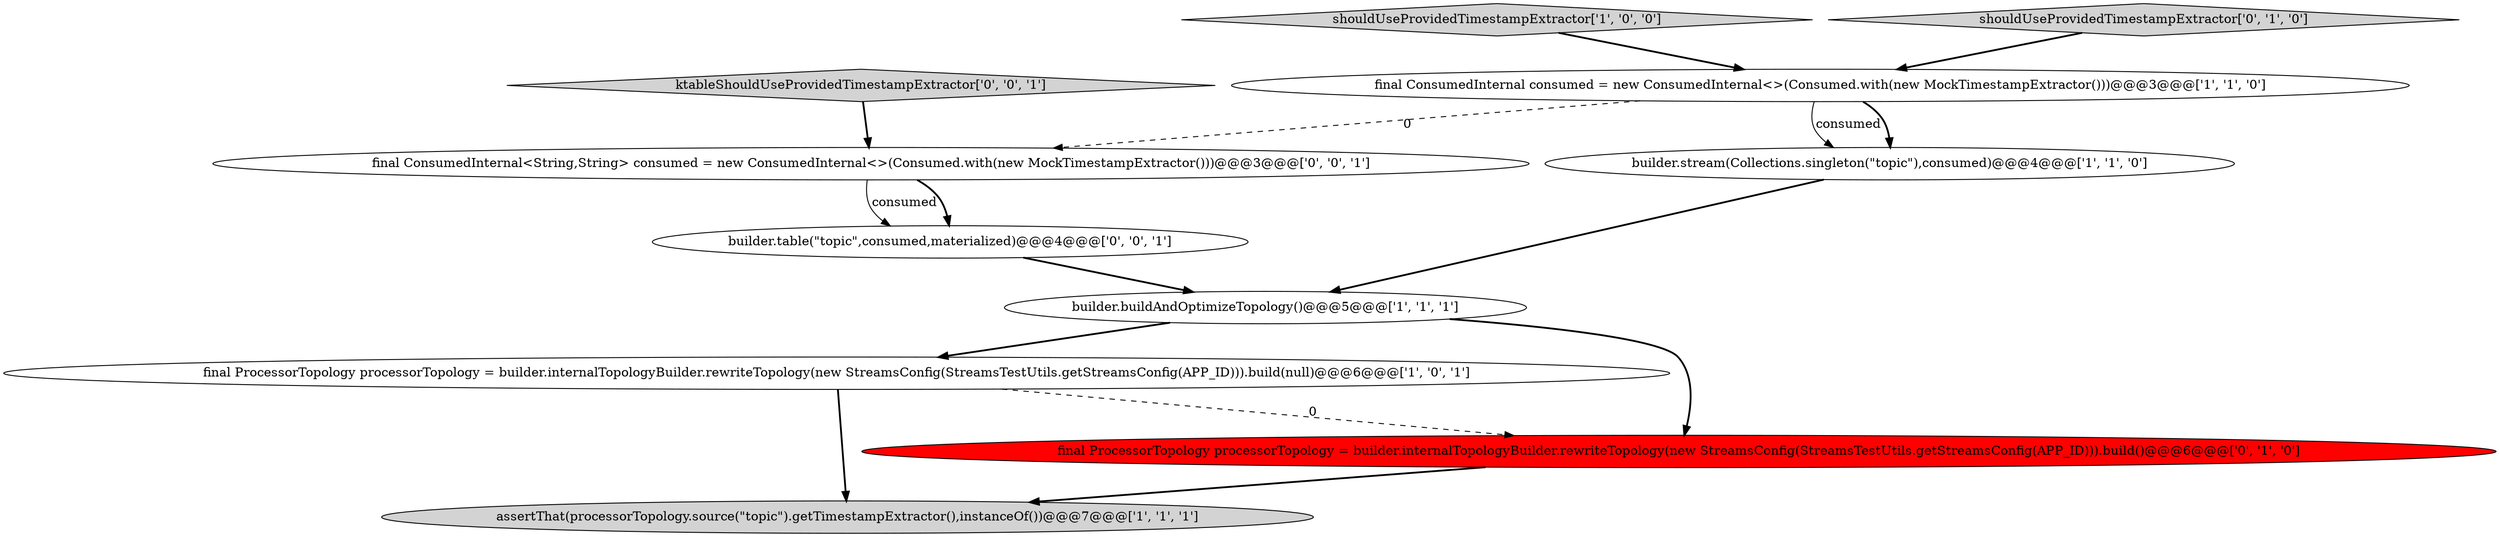 digraph {
1 [style = filled, label = "assertThat(processorTopology.source(\"topic\").getTimestampExtractor(),instanceOf())@@@7@@@['1', '1', '1']", fillcolor = lightgray, shape = ellipse image = "AAA0AAABBB1BBB"];
5 [style = filled, label = "shouldUseProvidedTimestampExtractor['1', '0', '0']", fillcolor = lightgray, shape = diamond image = "AAA0AAABBB1BBB"];
6 [style = filled, label = "shouldUseProvidedTimestampExtractor['0', '1', '0']", fillcolor = lightgray, shape = diamond image = "AAA0AAABBB2BBB"];
4 [style = filled, label = "builder.buildAndOptimizeTopology()@@@5@@@['1', '1', '1']", fillcolor = white, shape = ellipse image = "AAA0AAABBB1BBB"];
8 [style = filled, label = "builder.table(\"topic\",consumed,materialized)@@@4@@@['0', '0', '1']", fillcolor = white, shape = ellipse image = "AAA0AAABBB3BBB"];
9 [style = filled, label = "ktableShouldUseProvidedTimestampExtractor['0', '0', '1']", fillcolor = lightgray, shape = diamond image = "AAA0AAABBB3BBB"];
10 [style = filled, label = "final ConsumedInternal<String,String> consumed = new ConsumedInternal<>(Consumed.with(new MockTimestampExtractor()))@@@3@@@['0', '0', '1']", fillcolor = white, shape = ellipse image = "AAA0AAABBB3BBB"];
0 [style = filled, label = "final ProcessorTopology processorTopology = builder.internalTopologyBuilder.rewriteTopology(new StreamsConfig(StreamsTestUtils.getStreamsConfig(APP_ID))).build(null)@@@6@@@['1', '0', '1']", fillcolor = white, shape = ellipse image = "AAA0AAABBB1BBB"];
3 [style = filled, label = "builder.stream(Collections.singleton(\"topic\"),consumed)@@@4@@@['1', '1', '0']", fillcolor = white, shape = ellipse image = "AAA0AAABBB1BBB"];
7 [style = filled, label = "final ProcessorTopology processorTopology = builder.internalTopologyBuilder.rewriteTopology(new StreamsConfig(StreamsTestUtils.getStreamsConfig(APP_ID))).build()@@@6@@@['0', '1', '0']", fillcolor = red, shape = ellipse image = "AAA1AAABBB2BBB"];
2 [style = filled, label = "final ConsumedInternal consumed = new ConsumedInternal<>(Consumed.with(new MockTimestampExtractor()))@@@3@@@['1', '1', '0']", fillcolor = white, shape = ellipse image = "AAA0AAABBB1BBB"];
5->2 [style = bold, label=""];
7->1 [style = bold, label=""];
10->8 [style = solid, label="consumed"];
8->4 [style = bold, label=""];
2->3 [style = solid, label="consumed"];
10->8 [style = bold, label=""];
9->10 [style = bold, label=""];
0->7 [style = dashed, label="0"];
3->4 [style = bold, label=""];
0->1 [style = bold, label=""];
4->7 [style = bold, label=""];
2->3 [style = bold, label=""];
4->0 [style = bold, label=""];
2->10 [style = dashed, label="0"];
6->2 [style = bold, label=""];
}
